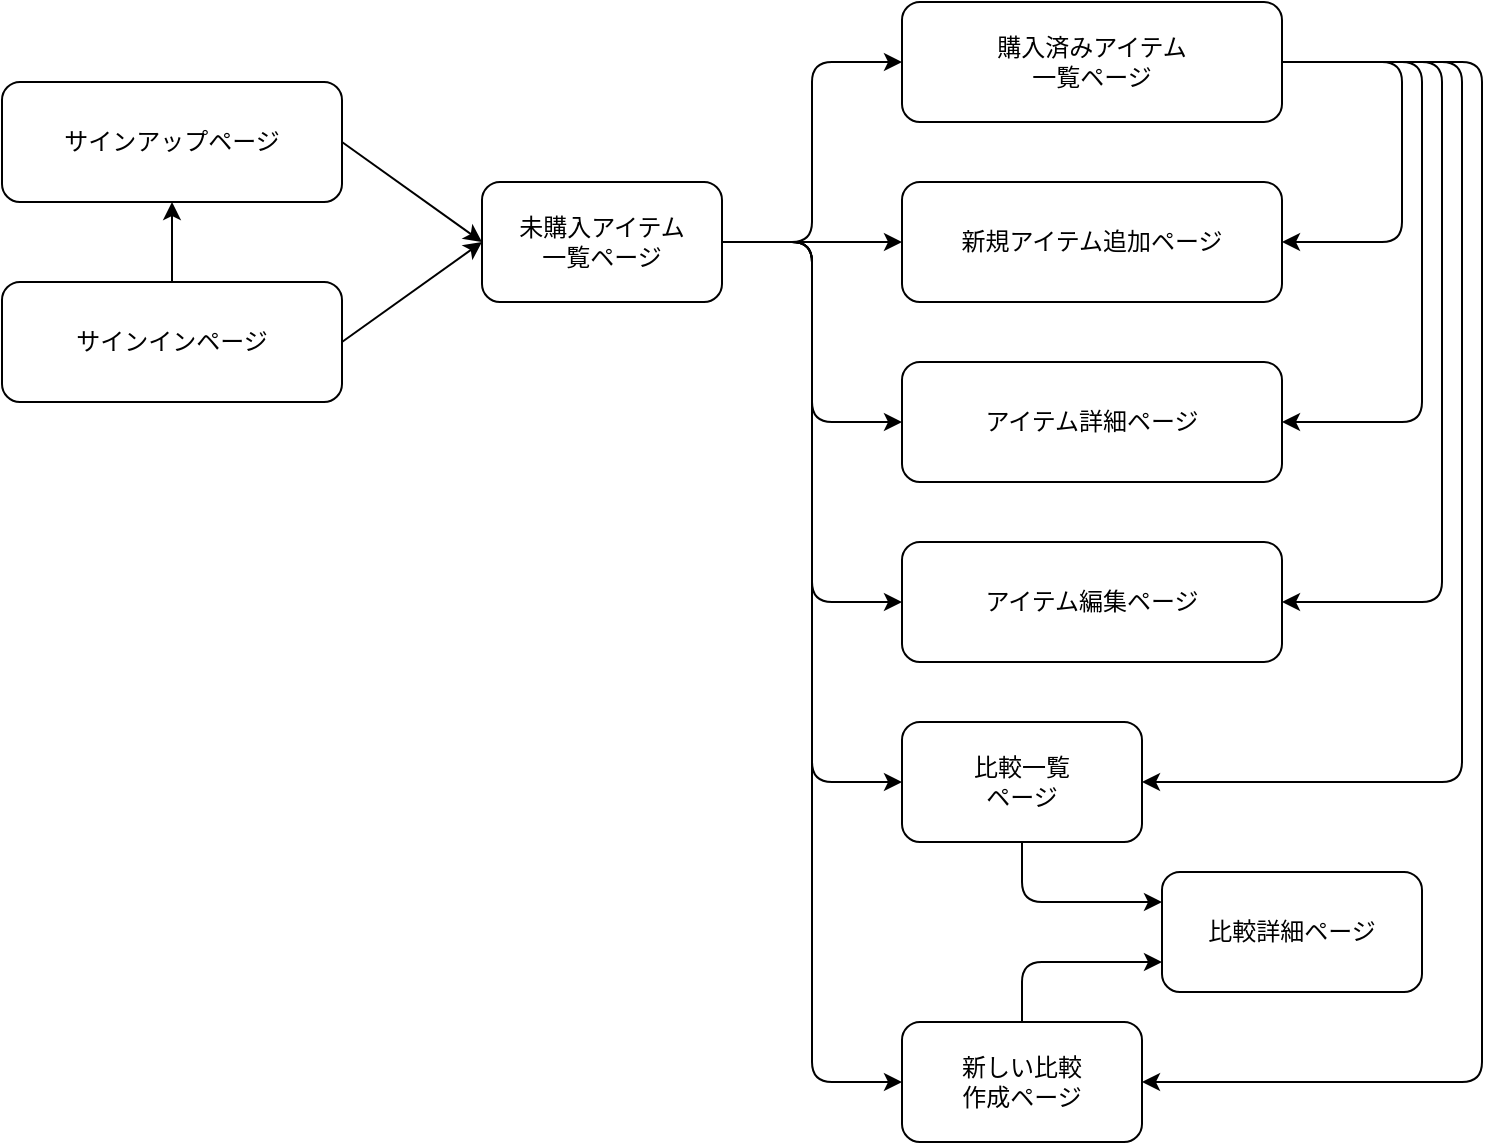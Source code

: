 <mxfile>
    <diagram id="SGS6oT9PxvcePZML8tap" name="ページ1">
        <mxGraphModel dx="791" dy="872" grid="1" gridSize="10" guides="1" tooltips="1" connect="1" arrows="1" fold="1" page="1" pageScale="1" pageWidth="827" pageHeight="1169" math="0" shadow="0">
            <root>
                <mxCell id="0"/>
                <mxCell id="1" parent="0"/>
                <mxCell id="12" style="edgeStyle=none;html=1;exitX=1;exitY=0.5;exitDx=0;exitDy=0;" parent="1" source="2" edge="1">
                    <mxGeometry relative="1" as="geometry">
                        <mxPoint x="260" y="270" as="targetPoint"/>
                    </mxGeometry>
                </mxCell>
                <mxCell id="2" value="サインアップページ" style="rounded=1;whiteSpace=wrap;html=1;" parent="1" vertex="1">
                    <mxGeometry x="20" y="190" width="170" height="60" as="geometry"/>
                </mxCell>
                <mxCell id="13" style="edgeStyle=none;html=1;exitX=1;exitY=0.5;exitDx=0;exitDy=0;" parent="1" source="3" edge="1">
                    <mxGeometry relative="1" as="geometry">
                        <mxPoint x="260" y="270" as="targetPoint"/>
                    </mxGeometry>
                </mxCell>
                <mxCell id="17" style="edgeStyle=none;html=1;exitX=0.5;exitY=0;exitDx=0;exitDy=0;entryX=0.5;entryY=1;entryDx=0;entryDy=0;" parent="1" source="3" target="2" edge="1">
                    <mxGeometry relative="1" as="geometry"/>
                </mxCell>
                <mxCell id="3" value="サインインページ" style="rounded=1;whiteSpace=wrap;html=1;" parent="1" vertex="1">
                    <mxGeometry x="20" y="290" width="170" height="60" as="geometry"/>
                </mxCell>
                <mxCell id="20" style="edgeStyle=elbowEdgeStyle;html=1;entryX=0;entryY=0.5;entryDx=0;entryDy=0;exitX=1;exitY=0.5;exitDx=0;exitDy=0;" parent="1" source="4" target="9" edge="1">
                    <mxGeometry relative="1" as="geometry">
                        <mxPoint x="390" y="320" as="sourcePoint"/>
                    </mxGeometry>
                </mxCell>
                <mxCell id="21" style="edgeStyle=elbowEdgeStyle;html=1;entryX=0;entryY=0.5;entryDx=0;entryDy=0;" parent="1" target="7" edge="1">
                    <mxGeometry relative="1" as="geometry">
                        <mxPoint x="380" y="270" as="sourcePoint"/>
                    </mxGeometry>
                </mxCell>
                <mxCell id="25" value="" style="edgeStyle=elbowEdgeStyle;html=1;exitX=1;exitY=0.5;exitDx=0;exitDy=0;" parent="1" source="4" target="8" edge="1">
                    <mxGeometry relative="1" as="geometry">
                        <mxPoint x="390" y="320" as="sourcePoint"/>
                    </mxGeometry>
                </mxCell>
                <mxCell id="28" style="edgeStyle=elbowEdgeStyle;html=1;exitX=1;exitY=0.5;exitDx=0;exitDy=0;entryX=0;entryY=0.5;entryDx=0;entryDy=0;" parent="1" source="4" target="10" edge="1">
                    <mxGeometry relative="1" as="geometry"/>
                </mxCell>
                <mxCell id="34" style="edgeStyle=elbowEdgeStyle;html=1;exitX=1;exitY=0.5;exitDx=0;exitDy=0;entryX=0;entryY=0.5;entryDx=0;entryDy=0;" parent="1" source="4" target="29" edge="1">
                    <mxGeometry relative="1" as="geometry"/>
                </mxCell>
                <mxCell id="37" style="edgeStyle=elbowEdgeStyle;html=1;exitX=1;exitY=0.5;exitDx=0;exitDy=0;entryX=0;entryY=0.5;entryDx=0;entryDy=0;" parent="1" source="4" target="5" edge="1">
                    <mxGeometry relative="1" as="geometry"/>
                </mxCell>
                <mxCell id="4" value="未購入アイテム&lt;br&gt;一覧ページ" style="rounded=1;whiteSpace=wrap;html=1;" parent="1" vertex="1">
                    <mxGeometry x="260" y="240" width="120" height="60" as="geometry"/>
                </mxCell>
                <mxCell id="38" style="edgeStyle=elbowEdgeStyle;html=1;exitX=1;exitY=0.5;exitDx=0;exitDy=0;entryX=1;entryY=0.5;entryDx=0;entryDy=0;" parent="1" source="5" target="9" edge="1">
                    <mxGeometry relative="1" as="geometry">
                        <Array as="points">
                            <mxPoint x="730" y="270"/>
                        </Array>
                    </mxGeometry>
                </mxCell>
                <mxCell id="39" style="edgeStyle=elbowEdgeStyle;html=1;exitX=1;exitY=0.5;exitDx=0;exitDy=0;entryX=1;entryY=0.5;entryDx=0;entryDy=0;" parent="1" source="5" target="7" edge="1">
                    <mxGeometry relative="1" as="geometry">
                        <Array as="points">
                            <mxPoint x="740" y="320"/>
                        </Array>
                    </mxGeometry>
                </mxCell>
                <mxCell id="40" style="edgeStyle=elbowEdgeStyle;html=1;exitX=1;exitY=0.5;exitDx=0;exitDy=0;entryX=1;entryY=0.5;entryDx=0;entryDy=0;" parent="1" source="5" target="10" edge="1">
                    <mxGeometry relative="1" as="geometry">
                        <Array as="points">
                            <mxPoint x="760" y="410"/>
                        </Array>
                    </mxGeometry>
                </mxCell>
                <mxCell id="41" style="edgeStyle=elbowEdgeStyle;html=1;exitX=1;exitY=0.5;exitDx=0;exitDy=0;entryX=1;entryY=0.5;entryDx=0;entryDy=0;" parent="1" source="5" target="8" edge="1">
                    <mxGeometry relative="1" as="geometry">
                        <Array as="points">
                            <mxPoint x="720" y="220"/>
                        </Array>
                    </mxGeometry>
                </mxCell>
                <mxCell id="42" style="edgeStyle=elbowEdgeStyle;html=1;exitX=1;exitY=0.5;exitDx=0;exitDy=0;entryX=1;entryY=0.5;entryDx=0;entryDy=0;" parent="1" source="5" target="29" edge="1">
                    <mxGeometry relative="1" as="geometry">
                        <Array as="points">
                            <mxPoint x="750" y="360"/>
                        </Array>
                    </mxGeometry>
                </mxCell>
                <mxCell id="5" value="購入済みアイテム&lt;br&gt;一覧ページ" style="rounded=1;whiteSpace=wrap;html=1;" parent="1" vertex="1">
                    <mxGeometry x="470" y="150" width="190" height="60" as="geometry"/>
                </mxCell>
                <mxCell id="7" value="アイテム編集ページ" style="rounded=1;whiteSpace=wrap;html=1;" parent="1" vertex="1">
                    <mxGeometry x="470" y="420" width="190" height="60" as="geometry"/>
                </mxCell>
                <mxCell id="8" value="新規アイテム追加ページ" style="rounded=1;whiteSpace=wrap;html=1;" parent="1" vertex="1">
                    <mxGeometry x="470" y="240" width="190" height="60" as="geometry"/>
                </mxCell>
                <mxCell id="9" value="アイテム詳細ページ" style="rounded=1;whiteSpace=wrap;html=1;" parent="1" vertex="1">
                    <mxGeometry x="470" y="330" width="190" height="60" as="geometry"/>
                </mxCell>
                <mxCell id="10" value="新しい比較&lt;br&gt;作成ページ" style="rounded=1;whiteSpace=wrap;html=1;" parent="1" vertex="1">
                    <mxGeometry x="470" y="660" width="120" height="60" as="geometry"/>
                </mxCell>
                <mxCell id="35" style="edgeStyle=elbowEdgeStyle;html=1;entryX=0;entryY=0.75;entryDx=0;entryDy=0;exitX=0.5;exitY=0;exitDx=0;exitDy=0;" parent="1" source="10" target="31" edge="1">
                    <mxGeometry relative="1" as="geometry">
                        <mxPoint x="530" y="690" as="sourcePoint"/>
                        <Array as="points">
                            <mxPoint x="530" y="640"/>
                        </Array>
                    </mxGeometry>
                </mxCell>
                <mxCell id="43" style="edgeStyle=elbowEdgeStyle;html=1;exitX=0.5;exitY=1;exitDx=0;exitDy=0;entryX=0;entryY=0.25;entryDx=0;entryDy=0;" parent="1" source="29" target="31" edge="1">
                    <mxGeometry relative="1" as="geometry">
                        <Array as="points">
                            <mxPoint x="530" y="590"/>
                        </Array>
                    </mxGeometry>
                </mxCell>
                <mxCell id="29" value="比較一覧&lt;br&gt;ページ" style="rounded=1;whiteSpace=wrap;html=1;" parent="1" vertex="1">
                    <mxGeometry x="470" y="510" width="120" height="60" as="geometry"/>
                </mxCell>
                <mxCell id="31" value="比較詳細ページ" style="rounded=1;whiteSpace=wrap;html=1;" parent="1" vertex="1">
                    <mxGeometry x="600" y="585" width="130" height="60" as="geometry"/>
                </mxCell>
            </root>
        </mxGraphModel>
    </diagram>
</mxfile>